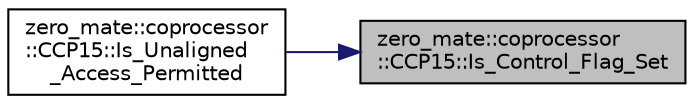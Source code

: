 digraph "zero_mate::coprocessor::CCP15::Is_Control_Flag_Set"
{
 // LATEX_PDF_SIZE
  bgcolor="transparent";
  edge [fontname="Helvetica",fontsize="10",labelfontname="Helvetica",labelfontsize="10"];
  node [fontname="Helvetica",fontsize="10",shape=record];
  rankdir="RL";
  Node1 [label="zero_mate::coprocessor\l::CCP15::Is_Control_Flag_Set",height=0.2,width=0.4,color="black", fillcolor="grey75", style="filled", fontcolor="black",tooltip=" "];
  Node1 -> Node2 [dir="back",color="midnightblue",fontsize="10",style="solid",fontname="Helvetica"];
  Node2 [label="zero_mate::coprocessor\l::CCP15::Is_Unaligned\l_Access_Permitted",height=0.2,width=0.4,color="black",URL="$classzero__mate_1_1coprocessor_1_1CCP15.html#a0ce61f2b1aab4fdbb75929b2bf59a0f7",tooltip=" "];
}

